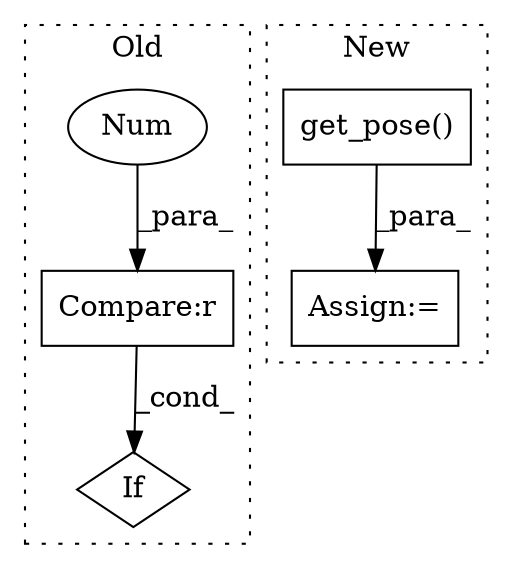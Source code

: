 digraph G {
subgraph cluster0 {
1 [label="If" a="96" s="5912" l="3" shape="diamond"];
3 [label="Compare:r" a="40" s="5915" l="9" shape="box"];
4 [label="Num" a="76" s="5921" l="3" shape="ellipse"];
label = "Old";
style="dotted";
}
subgraph cluster1 {
2 [label="get_pose()" a="75" s="5383,5419" l="27,1" shape="box"];
5 [label="Assign:=" a="68" s="5380" l="3" shape="box"];
label = "New";
style="dotted";
}
2 -> 5 [label="_para_"];
3 -> 1 [label="_cond_"];
4 -> 3 [label="_para_"];
}